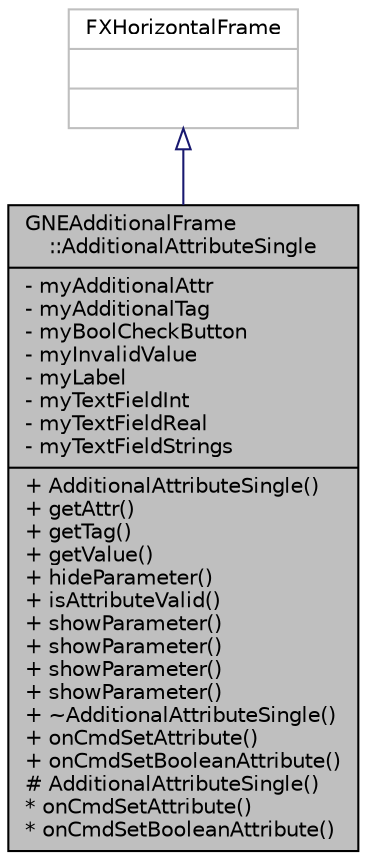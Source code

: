 digraph "GNEAdditionalFrame::AdditionalAttributeSingle"
{
  edge [fontname="Helvetica",fontsize="10",labelfontname="Helvetica",labelfontsize="10"];
  node [fontname="Helvetica",fontsize="10",shape=record];
  Node0 [label="{GNEAdditionalFrame\l::AdditionalAttributeSingle\n|- myAdditionalAttr\l- myAdditionalTag\l- myBoolCheckButton\l- myInvalidValue\l- myLabel\l- myTextFieldInt\l- myTextFieldReal\l- myTextFieldStrings\l|+ AdditionalAttributeSingle()\l+ getAttr()\l+ getTag()\l+ getValue()\l+ hideParameter()\l+ isAttributeValid()\l+ showParameter()\l+ showParameter()\l+ showParameter()\l+ showParameter()\l+ ~AdditionalAttributeSingle()\l+ onCmdSetAttribute()\l+ onCmdSetBooleanAttribute()\l# AdditionalAttributeSingle()\l* onCmdSetAttribute()\l* onCmdSetBooleanAttribute()\l}",height=0.2,width=0.4,color="black", fillcolor="grey75", style="filled", fontcolor="black"];
  Node1 -> Node0 [dir="back",color="midnightblue",fontsize="10",style="solid",arrowtail="onormal",fontname="Helvetica"];
  Node1 [label="{FXHorizontalFrame\n||}",height=0.2,width=0.4,color="grey75", fillcolor="white", style="filled"];
}
